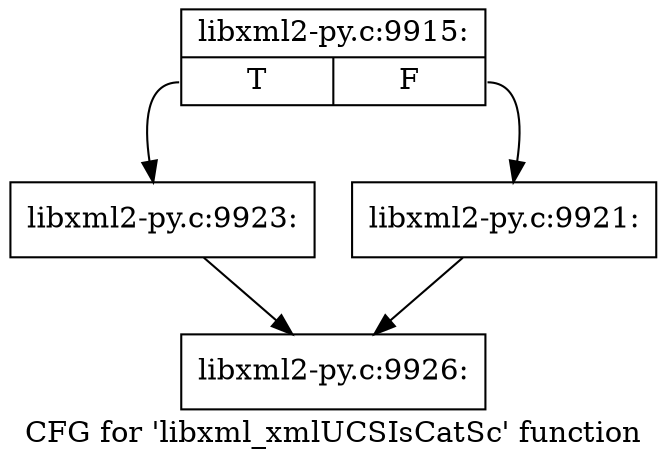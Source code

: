 digraph "CFG for 'libxml_xmlUCSIsCatSc' function" {
	label="CFG for 'libxml_xmlUCSIsCatSc' function";

	Node0x457f900 [shape=record,label="{libxml2-py.c:9915:|{<s0>T|<s1>F}}"];
	Node0x457f900:s0 -> Node0x4582680;
	Node0x457f900:s1 -> Node0x4582630;
	Node0x4582630 [shape=record,label="{libxml2-py.c:9921:}"];
	Node0x4582630 -> Node0x4581290;
	Node0x4582680 [shape=record,label="{libxml2-py.c:9923:}"];
	Node0x4582680 -> Node0x4581290;
	Node0x4581290 [shape=record,label="{libxml2-py.c:9926:}"];
}
